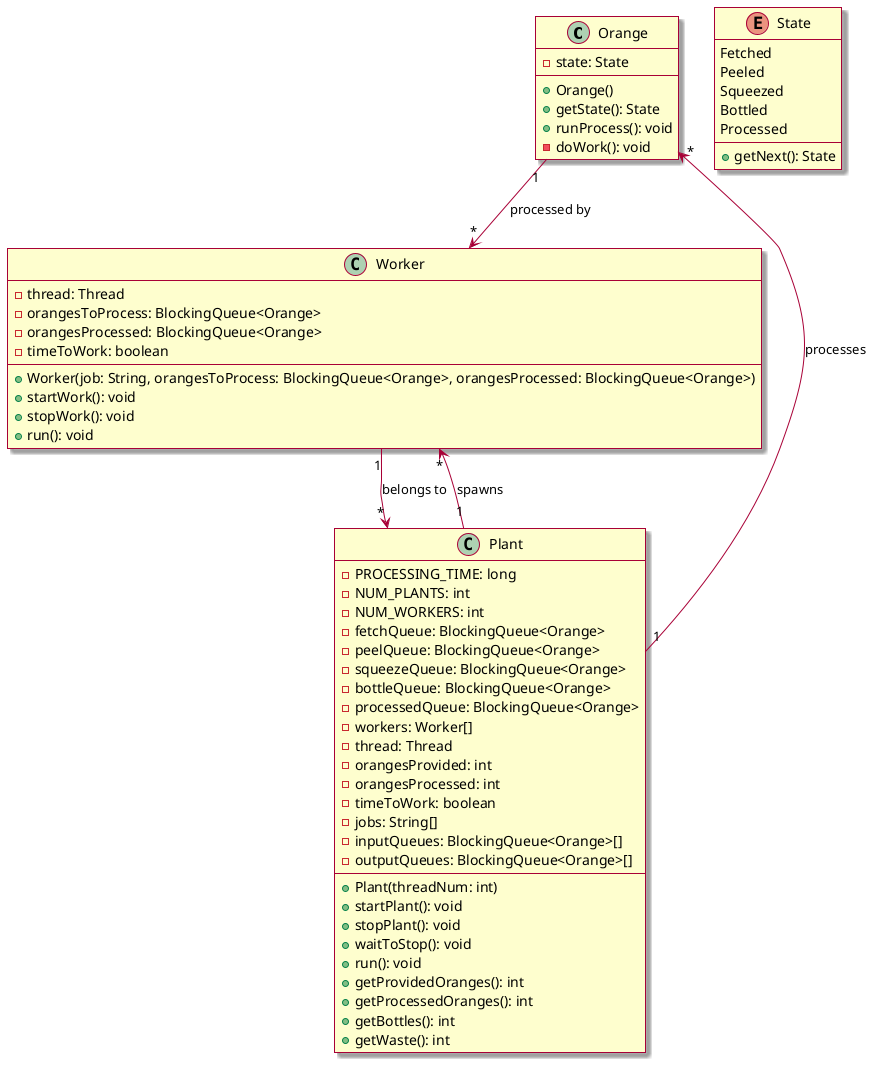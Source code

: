 @startuml

skin rose
class Orange {
    - state: State
    + Orange()
    + getState(): State
    + runProcess(): void
    - doWork(): void
}

enum State {
    Fetched
    Peeled
    Squeezed
    Bottled
    Processed
    + getNext(): State
}

class Worker {
    - thread: Thread
    - orangesToProcess: BlockingQueue<Orange>
    - orangesProcessed: BlockingQueue<Orange>
    - timeToWork: boolean
    + Worker(job: String, orangesToProcess: BlockingQueue<Orange>, orangesProcessed: BlockingQueue<Orange>)
    + startWork(): void
    + stopWork(): void
    + run(): void
}

class Plant {
    - PROCESSING_TIME: long
    - NUM_PLANTS: int
    - NUM_WORKERS: int
    - fetchQueue: BlockingQueue<Orange>
    - peelQueue: BlockingQueue<Orange>
    - squeezeQueue: BlockingQueue<Orange>
    - bottleQueue: BlockingQueue<Orange>
    - processedQueue: BlockingQueue<Orange>
    - workers: Worker[]
    - thread: Thread
    - orangesProvided: int
    - orangesProcessed: int
    - timeToWork: boolean
    - jobs: String[]
    - inputQueues: BlockingQueue<Orange>[]
    - outputQueues: BlockingQueue<Orange>[]
    + Plant(threadNum: int)
    + startPlant(): void
    + stopPlant(): void
    + waitToStop(): void
    + run(): void
    + getProvidedOranges(): int
    + getProcessedOranges(): int
    + getBottles(): int
    + getWaste(): int
}
Orange "1" --> "*" Worker : processed by
Worker "1" --> "*" Plant : belongs to
Plant "1" --> "*" Worker : spawns
Plant "1" --> "*" Orange : processes

@enduml